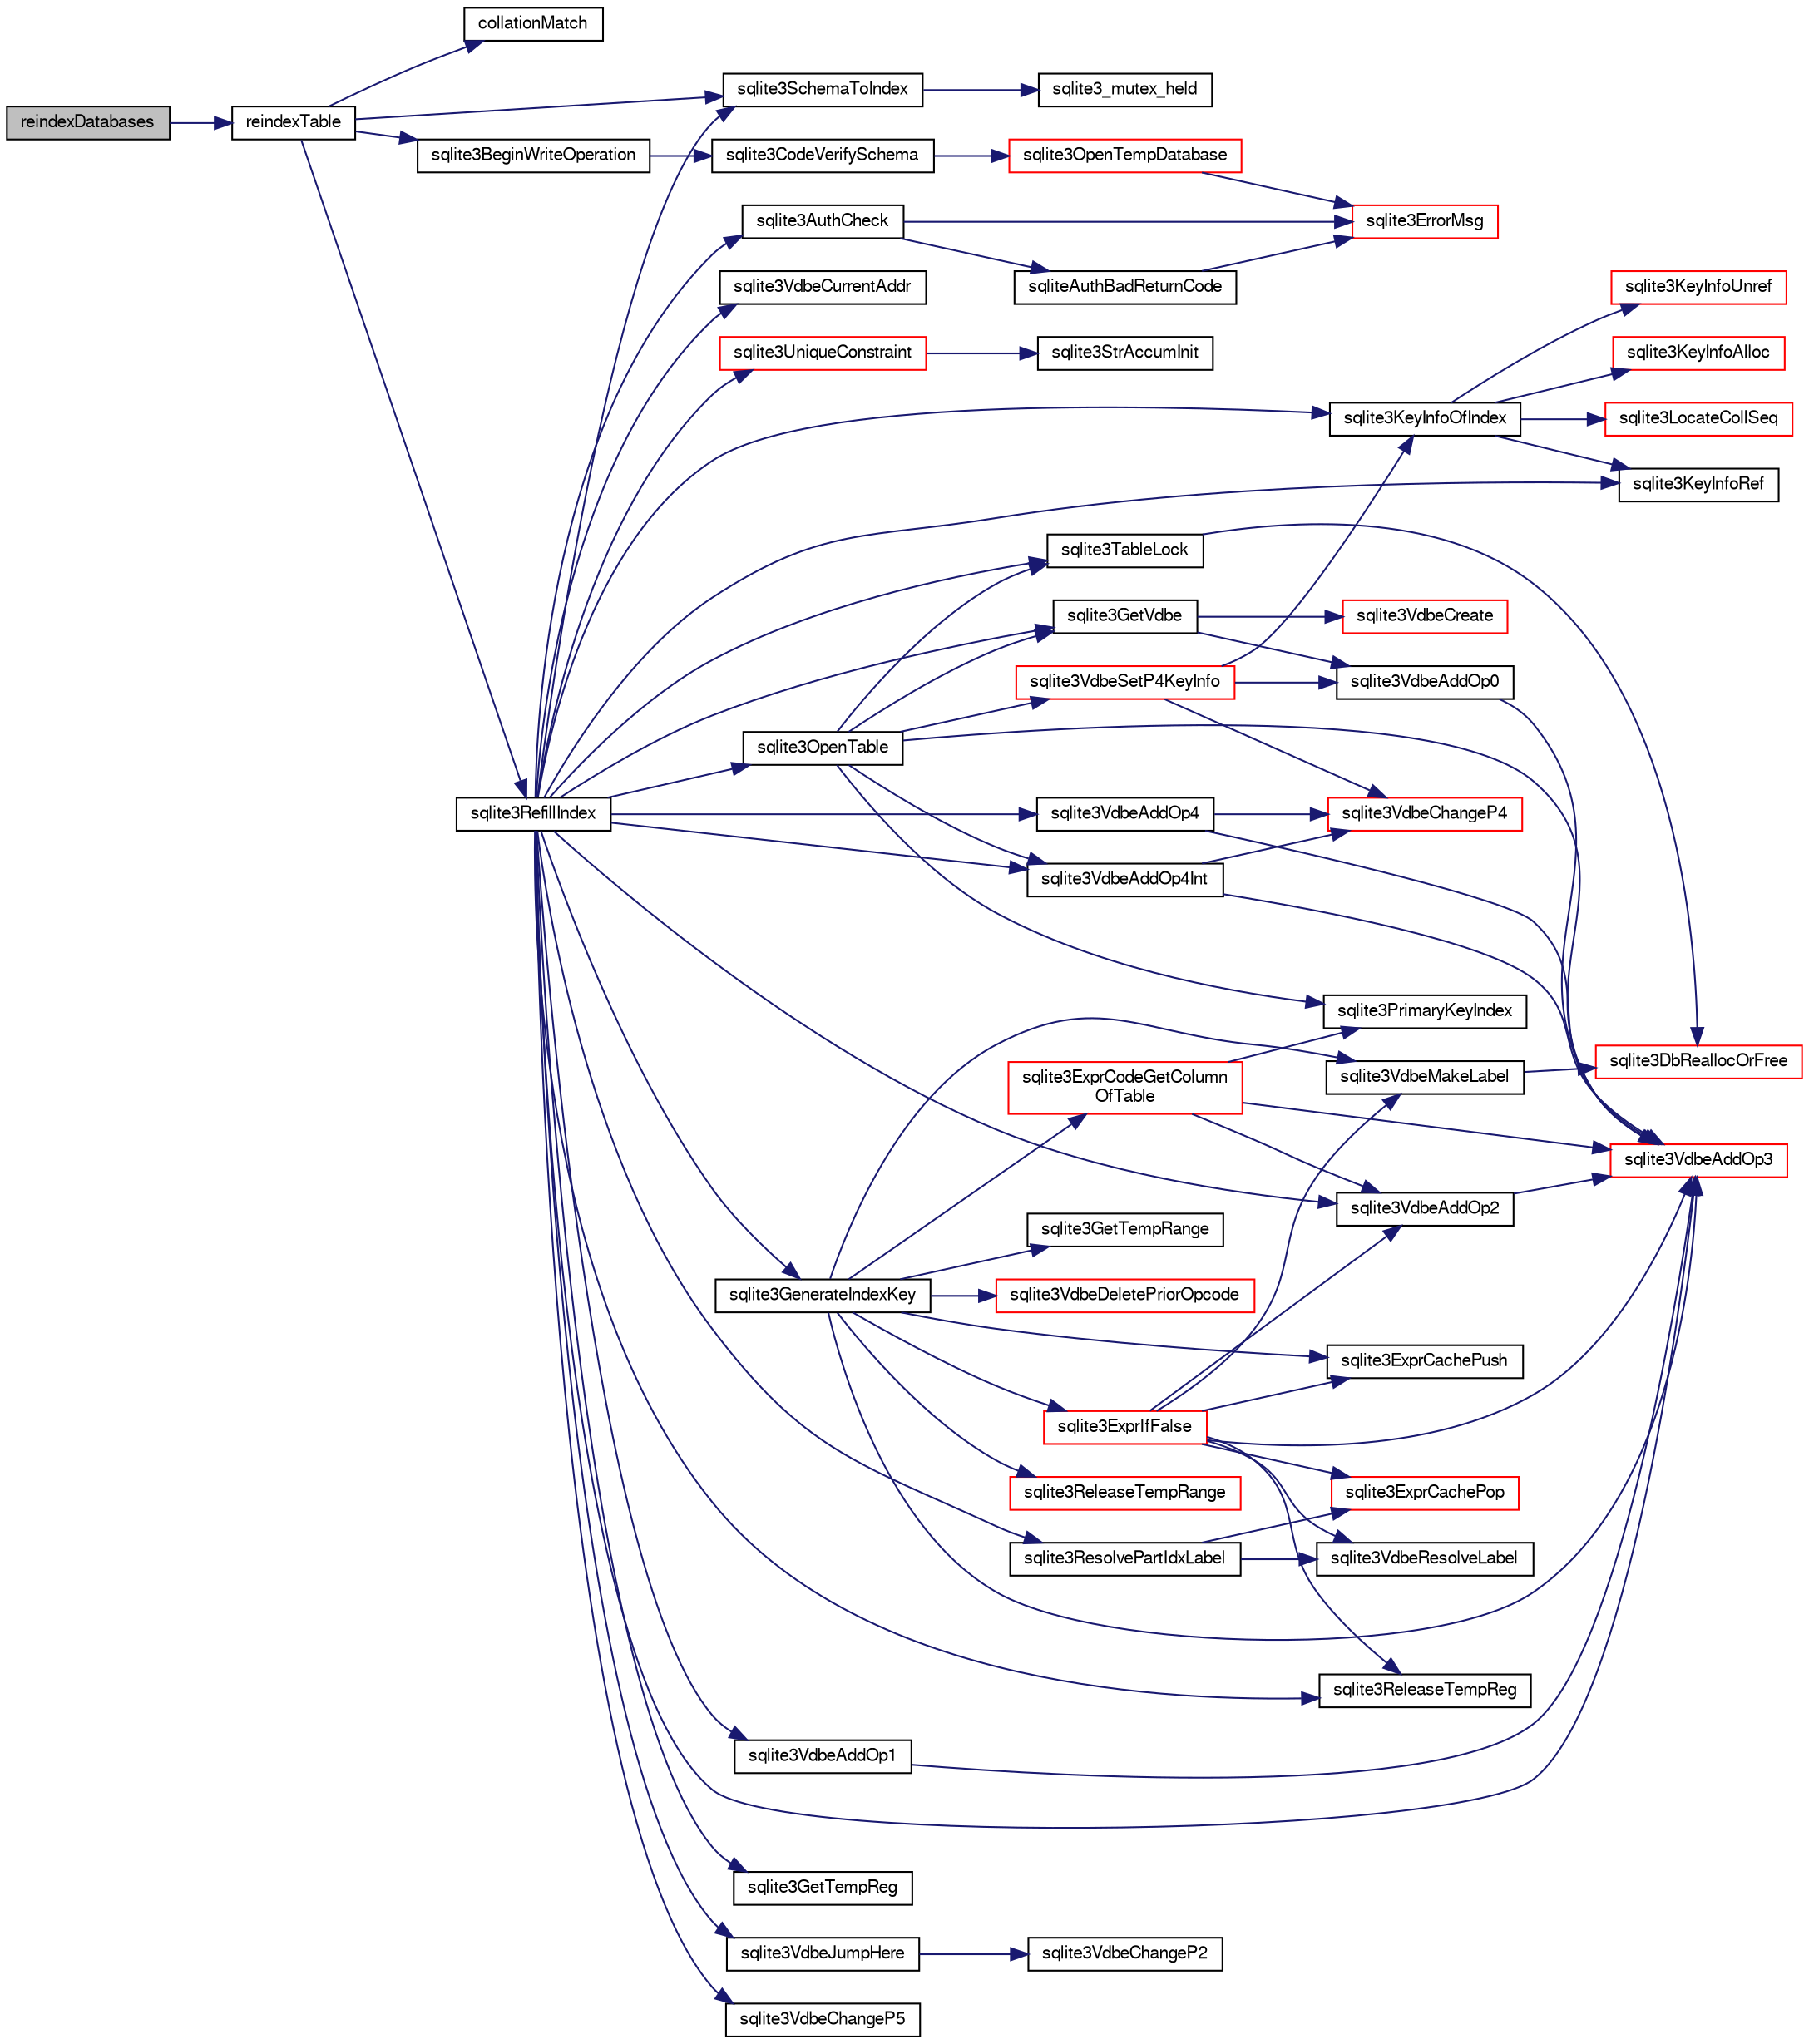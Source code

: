 digraph "reindexDatabases"
{
  edge [fontname="FreeSans",fontsize="10",labelfontname="FreeSans",labelfontsize="10"];
  node [fontname="FreeSans",fontsize="10",shape=record];
  rankdir="LR";
  Node257387 [label="reindexDatabases",height=0.2,width=0.4,color="black", fillcolor="grey75", style="filled", fontcolor="black"];
  Node257387 -> Node257388 [color="midnightblue",fontsize="10",style="solid",fontname="FreeSans"];
  Node257388 [label="reindexTable",height=0.2,width=0.4,color="black", fillcolor="white", style="filled",URL="$sqlite3_8c.html#aaa297e36c19aa0d39c60bf95a03b04b6"];
  Node257388 -> Node257389 [color="midnightblue",fontsize="10",style="solid",fontname="FreeSans"];
  Node257389 [label="collationMatch",height=0.2,width=0.4,color="black", fillcolor="white", style="filled",URL="$sqlite3_8c.html#a890f6a8dde41abcd68b9276910f47587"];
  Node257388 -> Node257390 [color="midnightblue",fontsize="10",style="solid",fontname="FreeSans"];
  Node257390 [label="sqlite3SchemaToIndex",height=0.2,width=0.4,color="black", fillcolor="white", style="filled",URL="$sqlite3_8c.html#ad9ef77a42022f1f8c8ab71b5761f5134"];
  Node257390 -> Node257391 [color="midnightblue",fontsize="10",style="solid",fontname="FreeSans"];
  Node257391 [label="sqlite3_mutex_held",height=0.2,width=0.4,color="black", fillcolor="white", style="filled",URL="$sqlite3_8c.html#acf77da68932b6bc163c5e68547ecc3e7"];
  Node257388 -> Node257392 [color="midnightblue",fontsize="10",style="solid",fontname="FreeSans"];
  Node257392 [label="sqlite3BeginWriteOperation",height=0.2,width=0.4,color="black", fillcolor="white", style="filled",URL="$sqlite3_8c.html#a21b1b811bbe305f922244f8913c87f10"];
  Node257392 -> Node257393 [color="midnightblue",fontsize="10",style="solid",fontname="FreeSans"];
  Node257393 [label="sqlite3CodeVerifySchema",height=0.2,width=0.4,color="black", fillcolor="white", style="filled",URL="$sqlite3_8c.html#ad9d8708d96f8416ec59ebf41c57000f9"];
  Node257393 -> Node257394 [color="midnightblue",fontsize="10",style="solid",fontname="FreeSans"];
  Node257394 [label="sqlite3OpenTempDatabase",height=0.2,width=0.4,color="red", fillcolor="white", style="filled",URL="$sqlite3_8c.html#aaf3088380b731428b72d3b5777f93755"];
  Node257394 -> Node257889 [color="midnightblue",fontsize="10",style="solid",fontname="FreeSans"];
  Node257889 [label="sqlite3ErrorMsg",height=0.2,width=0.4,color="red", fillcolor="white", style="filled",URL="$sqlite3_8c.html#aee2798e173651adae0f9c85469f3457d"];
  Node257388 -> Node257892 [color="midnightblue",fontsize="10",style="solid",fontname="FreeSans"];
  Node257892 [label="sqlite3RefillIndex",height=0.2,width=0.4,color="black", fillcolor="white", style="filled",URL="$sqlite3_8c.html#a17be5b679d9181b961ea9ba4a18d4f80"];
  Node257892 -> Node257390 [color="midnightblue",fontsize="10",style="solid",fontname="FreeSans"];
  Node257892 -> Node257893 [color="midnightblue",fontsize="10",style="solid",fontname="FreeSans"];
  Node257893 [label="sqlite3AuthCheck",height=0.2,width=0.4,color="black", fillcolor="white", style="filled",URL="$sqlite3_8c.html#a83c75b8b7aa1c35301005be7ff1a8582"];
  Node257893 -> Node257889 [color="midnightblue",fontsize="10",style="solid",fontname="FreeSans"];
  Node257893 -> Node257894 [color="midnightblue",fontsize="10",style="solid",fontname="FreeSans"];
  Node257894 [label="sqliteAuthBadReturnCode",height=0.2,width=0.4,color="black", fillcolor="white", style="filled",URL="$sqlite3_8c.html#ad8fdda3ef346903a89e24dd825642bc1"];
  Node257894 -> Node257889 [color="midnightblue",fontsize="10",style="solid",fontname="FreeSans"];
  Node257892 -> Node257895 [color="midnightblue",fontsize="10",style="solid",fontname="FreeSans"];
  Node257895 [label="sqlite3TableLock",height=0.2,width=0.4,color="black", fillcolor="white", style="filled",URL="$sqlite3_8c.html#a13be5e81f379c515f270f6f2a3bb63a7"];
  Node257895 -> Node257533 [color="midnightblue",fontsize="10",style="solid",fontname="FreeSans"];
  Node257533 [label="sqlite3DbReallocOrFree",height=0.2,width=0.4,color="red", fillcolor="white", style="filled",URL="$sqlite3_8c.html#a532a9fd62eeb46b61885a0fff075231c"];
  Node257892 -> Node257896 [color="midnightblue",fontsize="10",style="solid",fontname="FreeSans"];
  Node257896 [label="sqlite3GetVdbe",height=0.2,width=0.4,color="black", fillcolor="white", style="filled",URL="$sqlite3_8c.html#a76b721dcd00b0587308547594cb6c1f4"];
  Node257896 -> Node257897 [color="midnightblue",fontsize="10",style="solid",fontname="FreeSans"];
  Node257897 [label="sqlite3VdbeCreate",height=0.2,width=0.4,color="red", fillcolor="white", style="filled",URL="$sqlite3_8c.html#a7778fbbc1a7b677f680ce0afc44a88e2"];
  Node257896 -> Node257898 [color="midnightblue",fontsize="10",style="solid",fontname="FreeSans"];
  Node257898 [label="sqlite3VdbeAddOp0",height=0.2,width=0.4,color="black", fillcolor="white", style="filled",URL="$sqlite3_8c.html#a0aefd237fc1d629f3a3d3d454ced408a"];
  Node257898 -> Node257899 [color="midnightblue",fontsize="10",style="solid",fontname="FreeSans"];
  Node257899 [label="sqlite3VdbeAddOp3",height=0.2,width=0.4,color="red", fillcolor="white", style="filled",URL="$sqlite3_8c.html#a29b4560b019211a73e1478cec7468345"];
  Node257892 -> Node257901 [color="midnightblue",fontsize="10",style="solid",fontname="FreeSans"];
  Node257901 [label="sqlite3KeyInfoOfIndex",height=0.2,width=0.4,color="black", fillcolor="white", style="filled",URL="$sqlite3_8c.html#a7b4298fb8e674075dbe680baae5f451b"];
  Node257901 -> Node257902 [color="midnightblue",fontsize="10",style="solid",fontname="FreeSans"];
  Node257902 [label="sqlite3KeyInfoUnref",height=0.2,width=0.4,color="red", fillcolor="white", style="filled",URL="$sqlite3_8c.html#ac94cc1874ab0865db1dbbefd3886ba4a"];
  Node257901 -> Node257903 [color="midnightblue",fontsize="10",style="solid",fontname="FreeSans"];
  Node257903 [label="sqlite3KeyInfoAlloc",height=0.2,width=0.4,color="red", fillcolor="white", style="filled",URL="$sqlite3_8c.html#aeb7a31938dad201125fdb79ab98259ba"];
  Node257901 -> Node257904 [color="midnightblue",fontsize="10",style="solid",fontname="FreeSans"];
  Node257904 [label="sqlite3LocateCollSeq",height=0.2,width=0.4,color="red", fillcolor="white", style="filled",URL="$sqlite3_8c.html#a7dda1703fcf97a8e9a556697976c90af"];
  Node257901 -> Node257921 [color="midnightblue",fontsize="10",style="solid",fontname="FreeSans"];
  Node257921 [label="sqlite3KeyInfoRef",height=0.2,width=0.4,color="black", fillcolor="white", style="filled",URL="$sqlite3_8c.html#a9e5927c098215a56d3c29d4fab6f78cc"];
  Node257892 -> Node257922 [color="midnightblue",fontsize="10",style="solid",fontname="FreeSans"];
  Node257922 [label="sqlite3VdbeAddOp4",height=0.2,width=0.4,color="black", fillcolor="white", style="filled",URL="$sqlite3_8c.html#a739d7a47b1c11779283b7797ea7e1d4d"];
  Node257922 -> Node257899 [color="midnightblue",fontsize="10",style="solid",fontname="FreeSans"];
  Node257922 -> Node257923 [color="midnightblue",fontsize="10",style="solid",fontname="FreeSans"];
  Node257923 [label="sqlite3VdbeChangeP4",height=0.2,width=0.4,color="red", fillcolor="white", style="filled",URL="$sqlite3_8c.html#add0d891a062d044a0c7e6fc072702830"];
  Node257892 -> Node257921 [color="midnightblue",fontsize="10",style="solid",fontname="FreeSans"];
  Node257892 -> Node257929 [color="midnightblue",fontsize="10",style="solid",fontname="FreeSans"];
  Node257929 [label="sqlite3OpenTable",height=0.2,width=0.4,color="black", fillcolor="white", style="filled",URL="$sqlite3_8c.html#aa935d8de28fb95e999736ef792d5a808"];
  Node257929 -> Node257896 [color="midnightblue",fontsize="10",style="solid",fontname="FreeSans"];
  Node257929 -> Node257895 [color="midnightblue",fontsize="10",style="solid",fontname="FreeSans"];
  Node257929 -> Node257930 [color="midnightblue",fontsize="10",style="solid",fontname="FreeSans"];
  Node257930 [label="sqlite3VdbeAddOp4Int",height=0.2,width=0.4,color="black", fillcolor="white", style="filled",URL="$sqlite3_8c.html#afff63410071bb7015a6392d8a7704b43"];
  Node257930 -> Node257899 [color="midnightblue",fontsize="10",style="solid",fontname="FreeSans"];
  Node257930 -> Node257923 [color="midnightblue",fontsize="10",style="solid",fontname="FreeSans"];
  Node257929 -> Node257931 [color="midnightblue",fontsize="10",style="solid",fontname="FreeSans"];
  Node257931 [label="sqlite3PrimaryKeyIndex",height=0.2,width=0.4,color="black", fillcolor="white", style="filled",URL="$sqlite3_8c.html#af6edde3fbbd22a22b86ad32677fad95b"];
  Node257929 -> Node257899 [color="midnightblue",fontsize="10",style="solid",fontname="FreeSans"];
  Node257929 -> Node257932 [color="midnightblue",fontsize="10",style="solid",fontname="FreeSans"];
  Node257932 [label="sqlite3VdbeSetP4KeyInfo",height=0.2,width=0.4,color="red", fillcolor="white", style="filled",URL="$sqlite3_8c.html#a342090b36fbf7fdace2a23b8efca030c"];
  Node257932 -> Node257923 [color="midnightblue",fontsize="10",style="solid",fontname="FreeSans"];
  Node257932 -> Node257901 [color="midnightblue",fontsize="10",style="solid",fontname="FreeSans"];
  Node257932 -> Node257898 [color="midnightblue",fontsize="10",style="solid",fontname="FreeSans"];
  Node257892 -> Node257935 [color="midnightblue",fontsize="10",style="solid",fontname="FreeSans"];
  Node257935 [label="sqlite3VdbeAddOp2",height=0.2,width=0.4,color="black", fillcolor="white", style="filled",URL="$sqlite3_8c.html#ae87204d7b069da19e4db0404c6deaae5"];
  Node257935 -> Node257899 [color="midnightblue",fontsize="10",style="solid",fontname="FreeSans"];
  Node257892 -> Node257936 [color="midnightblue",fontsize="10",style="solid",fontname="FreeSans"];
  Node257936 [label="sqlite3GetTempReg",height=0.2,width=0.4,color="black", fillcolor="white", style="filled",URL="$sqlite3_8c.html#ab58586b4abaefcc5df42af9d1e84d8fb"];
  Node257892 -> Node257937 [color="midnightblue",fontsize="10",style="solid",fontname="FreeSans"];
  Node257937 [label="sqlite3GenerateIndexKey",height=0.2,width=0.4,color="black", fillcolor="white", style="filled",URL="$sqlite3_8c.html#ab85ac93d5c5e6760f45f07897be7f272"];
  Node257937 -> Node257938 [color="midnightblue",fontsize="10",style="solid",fontname="FreeSans"];
  Node257938 [label="sqlite3VdbeMakeLabel",height=0.2,width=0.4,color="black", fillcolor="white", style="filled",URL="$sqlite3_8c.html#acf57ce8fb6f3c634375c019f5ebe66f6"];
  Node257938 -> Node257533 [color="midnightblue",fontsize="10",style="solid",fontname="FreeSans"];
  Node257937 -> Node257939 [color="midnightblue",fontsize="10",style="solid",fontname="FreeSans"];
  Node257939 [label="sqlite3ExprCachePush",height=0.2,width=0.4,color="black", fillcolor="white", style="filled",URL="$sqlite3_8c.html#a90233ce12875e170a87746ef3fa1d691"];
  Node257937 -> Node257940 [color="midnightblue",fontsize="10",style="solid",fontname="FreeSans"];
  Node257940 [label="sqlite3ExprIfFalse",height=0.2,width=0.4,color="red", fillcolor="white", style="filled",URL="$sqlite3_8c.html#af97ecccb5d56e321e118414b08f65b71"];
  Node257940 -> Node257939 [color="midnightblue",fontsize="10",style="solid",fontname="FreeSans"];
  Node257940 -> Node257941 [color="midnightblue",fontsize="10",style="solid",fontname="FreeSans"];
  Node257941 [label="sqlite3ExprCachePop",height=0.2,width=0.4,color="red", fillcolor="white", style="filled",URL="$sqlite3_8c.html#afc801698332f063ac2e24fa5856939c6"];
  Node257940 -> Node257938 [color="midnightblue",fontsize="10",style="solid",fontname="FreeSans"];
  Node257940 -> Node257944 [color="midnightblue",fontsize="10",style="solid",fontname="FreeSans"];
  Node257944 [label="sqlite3VdbeResolveLabel",height=0.2,width=0.4,color="black", fillcolor="white", style="filled",URL="$sqlite3_8c.html#a0a86f82356e392d9a84a008559c1aeeb"];
  Node257940 -> Node257935 [color="midnightblue",fontsize="10",style="solid",fontname="FreeSans"];
  Node257940 -> Node257899 [color="midnightblue",fontsize="10",style="solid",fontname="FreeSans"];
  Node257940 -> Node258545 [color="midnightblue",fontsize="10",style="solid",fontname="FreeSans"];
  Node258545 [label="sqlite3ReleaseTempReg",height=0.2,width=0.4,color="black", fillcolor="white", style="filled",URL="$sqlite3_8c.html#a48d55dce63ac590c3b0fc464abb67ad7"];
  Node257937 -> Node258441 [color="midnightblue",fontsize="10",style="solid",fontname="FreeSans"];
  Node258441 [label="sqlite3GetTempRange",height=0.2,width=0.4,color="black", fillcolor="white", style="filled",URL="$sqlite3_8c.html#a75c8f9ab8d6f3d1dfe6fe777928fba61"];
  Node257937 -> Node258410 [color="midnightblue",fontsize="10",style="solid",fontname="FreeSans"];
  Node258410 [label="sqlite3ExprCodeGetColumn\lOfTable",height=0.2,width=0.4,color="red", fillcolor="white", style="filled",URL="$sqlite3_8c.html#aef676ae689397d0e050eb0a360c32315"];
  Node258410 -> Node257935 [color="midnightblue",fontsize="10",style="solid",fontname="FreeSans"];
  Node258410 -> Node257931 [color="midnightblue",fontsize="10",style="solid",fontname="FreeSans"];
  Node258410 -> Node257899 [color="midnightblue",fontsize="10",style="solid",fontname="FreeSans"];
  Node257937 -> Node258666 [color="midnightblue",fontsize="10",style="solid",fontname="FreeSans"];
  Node258666 [label="sqlite3VdbeDeletePriorOpcode",height=0.2,width=0.4,color="red", fillcolor="white", style="filled",URL="$sqlite3_8c.html#a8d0b65afd7accc6358fafa417db050b3"];
  Node257937 -> Node257899 [color="midnightblue",fontsize="10",style="solid",fontname="FreeSans"];
  Node257937 -> Node258444 [color="midnightblue",fontsize="10",style="solid",fontname="FreeSans"];
  Node258444 [label="sqlite3ReleaseTempRange",height=0.2,width=0.4,color="red", fillcolor="white", style="filled",URL="$sqlite3_8c.html#ac6e5c116ee77134890c274aeeef6196d"];
  Node257892 -> Node258667 [color="midnightblue",fontsize="10",style="solid",fontname="FreeSans"];
  Node258667 [label="sqlite3ResolvePartIdxLabel",height=0.2,width=0.4,color="black", fillcolor="white", style="filled",URL="$sqlite3_8c.html#ad382e31f9ce406ca98bf25e916d32e11"];
  Node258667 -> Node257944 [color="midnightblue",fontsize="10",style="solid",fontname="FreeSans"];
  Node258667 -> Node257941 [color="midnightblue",fontsize="10",style="solid",fontname="FreeSans"];
  Node257892 -> Node258435 [color="midnightblue",fontsize="10",style="solid",fontname="FreeSans"];
  Node258435 [label="sqlite3VdbeJumpHere",height=0.2,width=0.4,color="black", fillcolor="white", style="filled",URL="$sqlite3_8c.html#a95562175c9105ba0abe1d4dc6f8a39d4"];
  Node258435 -> Node258436 [color="midnightblue",fontsize="10",style="solid",fontname="FreeSans"];
  Node258436 [label="sqlite3VdbeChangeP2",height=0.2,width=0.4,color="black", fillcolor="white", style="filled",URL="$sqlite3_8c.html#aaf43838cdd2fd0e5e834e2ef214ab26c"];
  Node257892 -> Node258420 [color="midnightblue",fontsize="10",style="solid",fontname="FreeSans"];
  Node258420 [label="sqlite3VdbeChangeP5",height=0.2,width=0.4,color="black", fillcolor="white", style="filled",URL="$sqlite3_8c.html#a4dde2e4087eda945511b05d667050740"];
  Node257892 -> Node258531 [color="midnightblue",fontsize="10",style="solid",fontname="FreeSans"];
  Node258531 [label="sqlite3VdbeCurrentAddr",height=0.2,width=0.4,color="black", fillcolor="white", style="filled",URL="$sqlite3_8c.html#a5e2bf0933a091bdfd7f0acd86a894889"];
  Node257892 -> Node257930 [color="midnightblue",fontsize="10",style="solid",fontname="FreeSans"];
  Node257892 -> Node258668 [color="midnightblue",fontsize="10",style="solid",fontname="FreeSans"];
  Node258668 [label="sqlite3UniqueConstraint",height=0.2,width=0.4,color="red", fillcolor="white", style="filled",URL="$sqlite3_8c.html#a4e35c041bf7710b6f3e2db6d86e86d7a"];
  Node258668 -> Node257458 [color="midnightblue",fontsize="10",style="solid",fontname="FreeSans"];
  Node257458 [label="sqlite3StrAccumInit",height=0.2,width=0.4,color="black", fillcolor="white", style="filled",URL="$sqlite3_8c.html#aabf95e113b9d54d519cd15a56215f560"];
  Node257892 -> Node257899 [color="midnightblue",fontsize="10",style="solid",fontname="FreeSans"];
  Node257892 -> Node258545 [color="midnightblue",fontsize="10",style="solid",fontname="FreeSans"];
  Node257892 -> Node258419 [color="midnightblue",fontsize="10",style="solid",fontname="FreeSans"];
  Node258419 [label="sqlite3VdbeAddOp1",height=0.2,width=0.4,color="black", fillcolor="white", style="filled",URL="$sqlite3_8c.html#a6207112b1851d7e7d76e887ef6d72d5a"];
  Node258419 -> Node257899 [color="midnightblue",fontsize="10",style="solid",fontname="FreeSans"];
}
